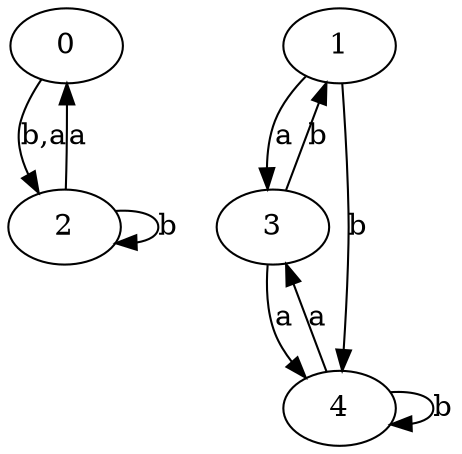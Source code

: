 digraph {
 ranksep=0.5;
 d2tdocpreamble = "\usetikzlibrary{automata}";
 d2tfigpreamble = "\tikzstyle{every state}= [ draw=blue!50,very thick,fill=blue!20]  \tikzstyle{auto}= [fill=white]";
 node [style="state"];
 edge [lblstyle="auto",topath="bend right", len=4  ]
  "0" [label="0",style = "state, initial, accepting"];
  "1" [label="1",];
  "2" [label="2",];
  "3" [label="3",];
  "4" [label="4",];
  "0" -> "2" [label="b,a"];
  "1" -> "3" [label="a"];
  "1" -> "4" [label="b"];
  "2" -> "0" [label="a"];
  "2" -> "2" [label="b",topath="loop above"];
  "3" -> "1" [label="b"];
  "3" -> "4" [label="a"];
  "4" -> "3" [label="a"];
  "4" -> "4" [label="b",topath="loop above"];
}